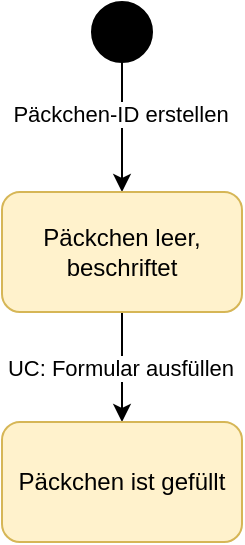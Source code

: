 <mxfile version="22.1.3" type="github">
  <diagram name="Seite-1" id="18Wy0e9a14y2iKfFiZvs">
    <mxGraphModel dx="1218" dy="706" grid="1" gridSize="10" guides="1" tooltips="1" connect="1" arrows="1" fold="1" page="1" pageScale="1" pageWidth="827" pageHeight="1169" math="0" shadow="0">
      <root>
        <mxCell id="0" />
        <mxCell id="1" parent="0" />
        <mxCell id="8ZjAo5hcSu2O5ueR2Of1-5" value="" style="edgeStyle=orthogonalEdgeStyle;rounded=0;orthogonalLoop=1;jettySize=auto;html=1;" edge="1" parent="1" source="8ZjAo5hcSu2O5ueR2Of1-1" target="8ZjAo5hcSu2O5ueR2Of1-4">
          <mxGeometry relative="1" as="geometry" />
        </mxCell>
        <mxCell id="8ZjAo5hcSu2O5ueR2Of1-6" value="Päckchen-ID erstellen" style="edgeLabel;html=1;align=center;verticalAlign=middle;resizable=0;points=[];" vertex="1" connectable="0" parent="8ZjAo5hcSu2O5ueR2Of1-5">
          <mxGeometry x="-0.2" y="-1" relative="1" as="geometry">
            <mxPoint as="offset" />
          </mxGeometry>
        </mxCell>
        <mxCell id="8ZjAo5hcSu2O5ueR2Of1-1" value="" style="ellipse;whiteSpace=wrap;html=1;fillColor=strokeColor;" vertex="1" parent="1">
          <mxGeometry x="360" y="40" width="30" height="30" as="geometry" />
        </mxCell>
        <mxCell id="8ZjAo5hcSu2O5ueR2Of1-8" value="" style="edgeStyle=orthogonalEdgeStyle;rounded=0;orthogonalLoop=1;jettySize=auto;html=1;" edge="1" parent="1" source="8ZjAo5hcSu2O5ueR2Of1-4" target="8ZjAo5hcSu2O5ueR2Of1-7">
          <mxGeometry relative="1" as="geometry" />
        </mxCell>
        <mxCell id="8ZjAo5hcSu2O5ueR2Of1-9" value="UC: Formular ausfüllen" style="edgeLabel;html=1;align=center;verticalAlign=middle;resizable=0;points=[];" vertex="1" connectable="0" parent="8ZjAo5hcSu2O5ueR2Of1-8">
          <mxGeometry x="0.018" y="-1" relative="1" as="geometry">
            <mxPoint as="offset" />
          </mxGeometry>
        </mxCell>
        <mxCell id="8ZjAo5hcSu2O5ueR2Of1-4" value="Päckchen leer, beschriftet" style="rounded=1;whiteSpace=wrap;html=1;fillColor=#fff2cc;strokeColor=#d6b656;" vertex="1" parent="1">
          <mxGeometry x="315" y="135" width="120" height="60" as="geometry" />
        </mxCell>
        <mxCell id="8ZjAo5hcSu2O5ueR2Of1-7" value="Päckchen ist gefüllt" style="rounded=1;whiteSpace=wrap;html=1;fillColor=#fff2cc;strokeColor=#d6b656;" vertex="1" parent="1">
          <mxGeometry x="315" y="250" width="120" height="60" as="geometry" />
        </mxCell>
      </root>
    </mxGraphModel>
  </diagram>
</mxfile>
